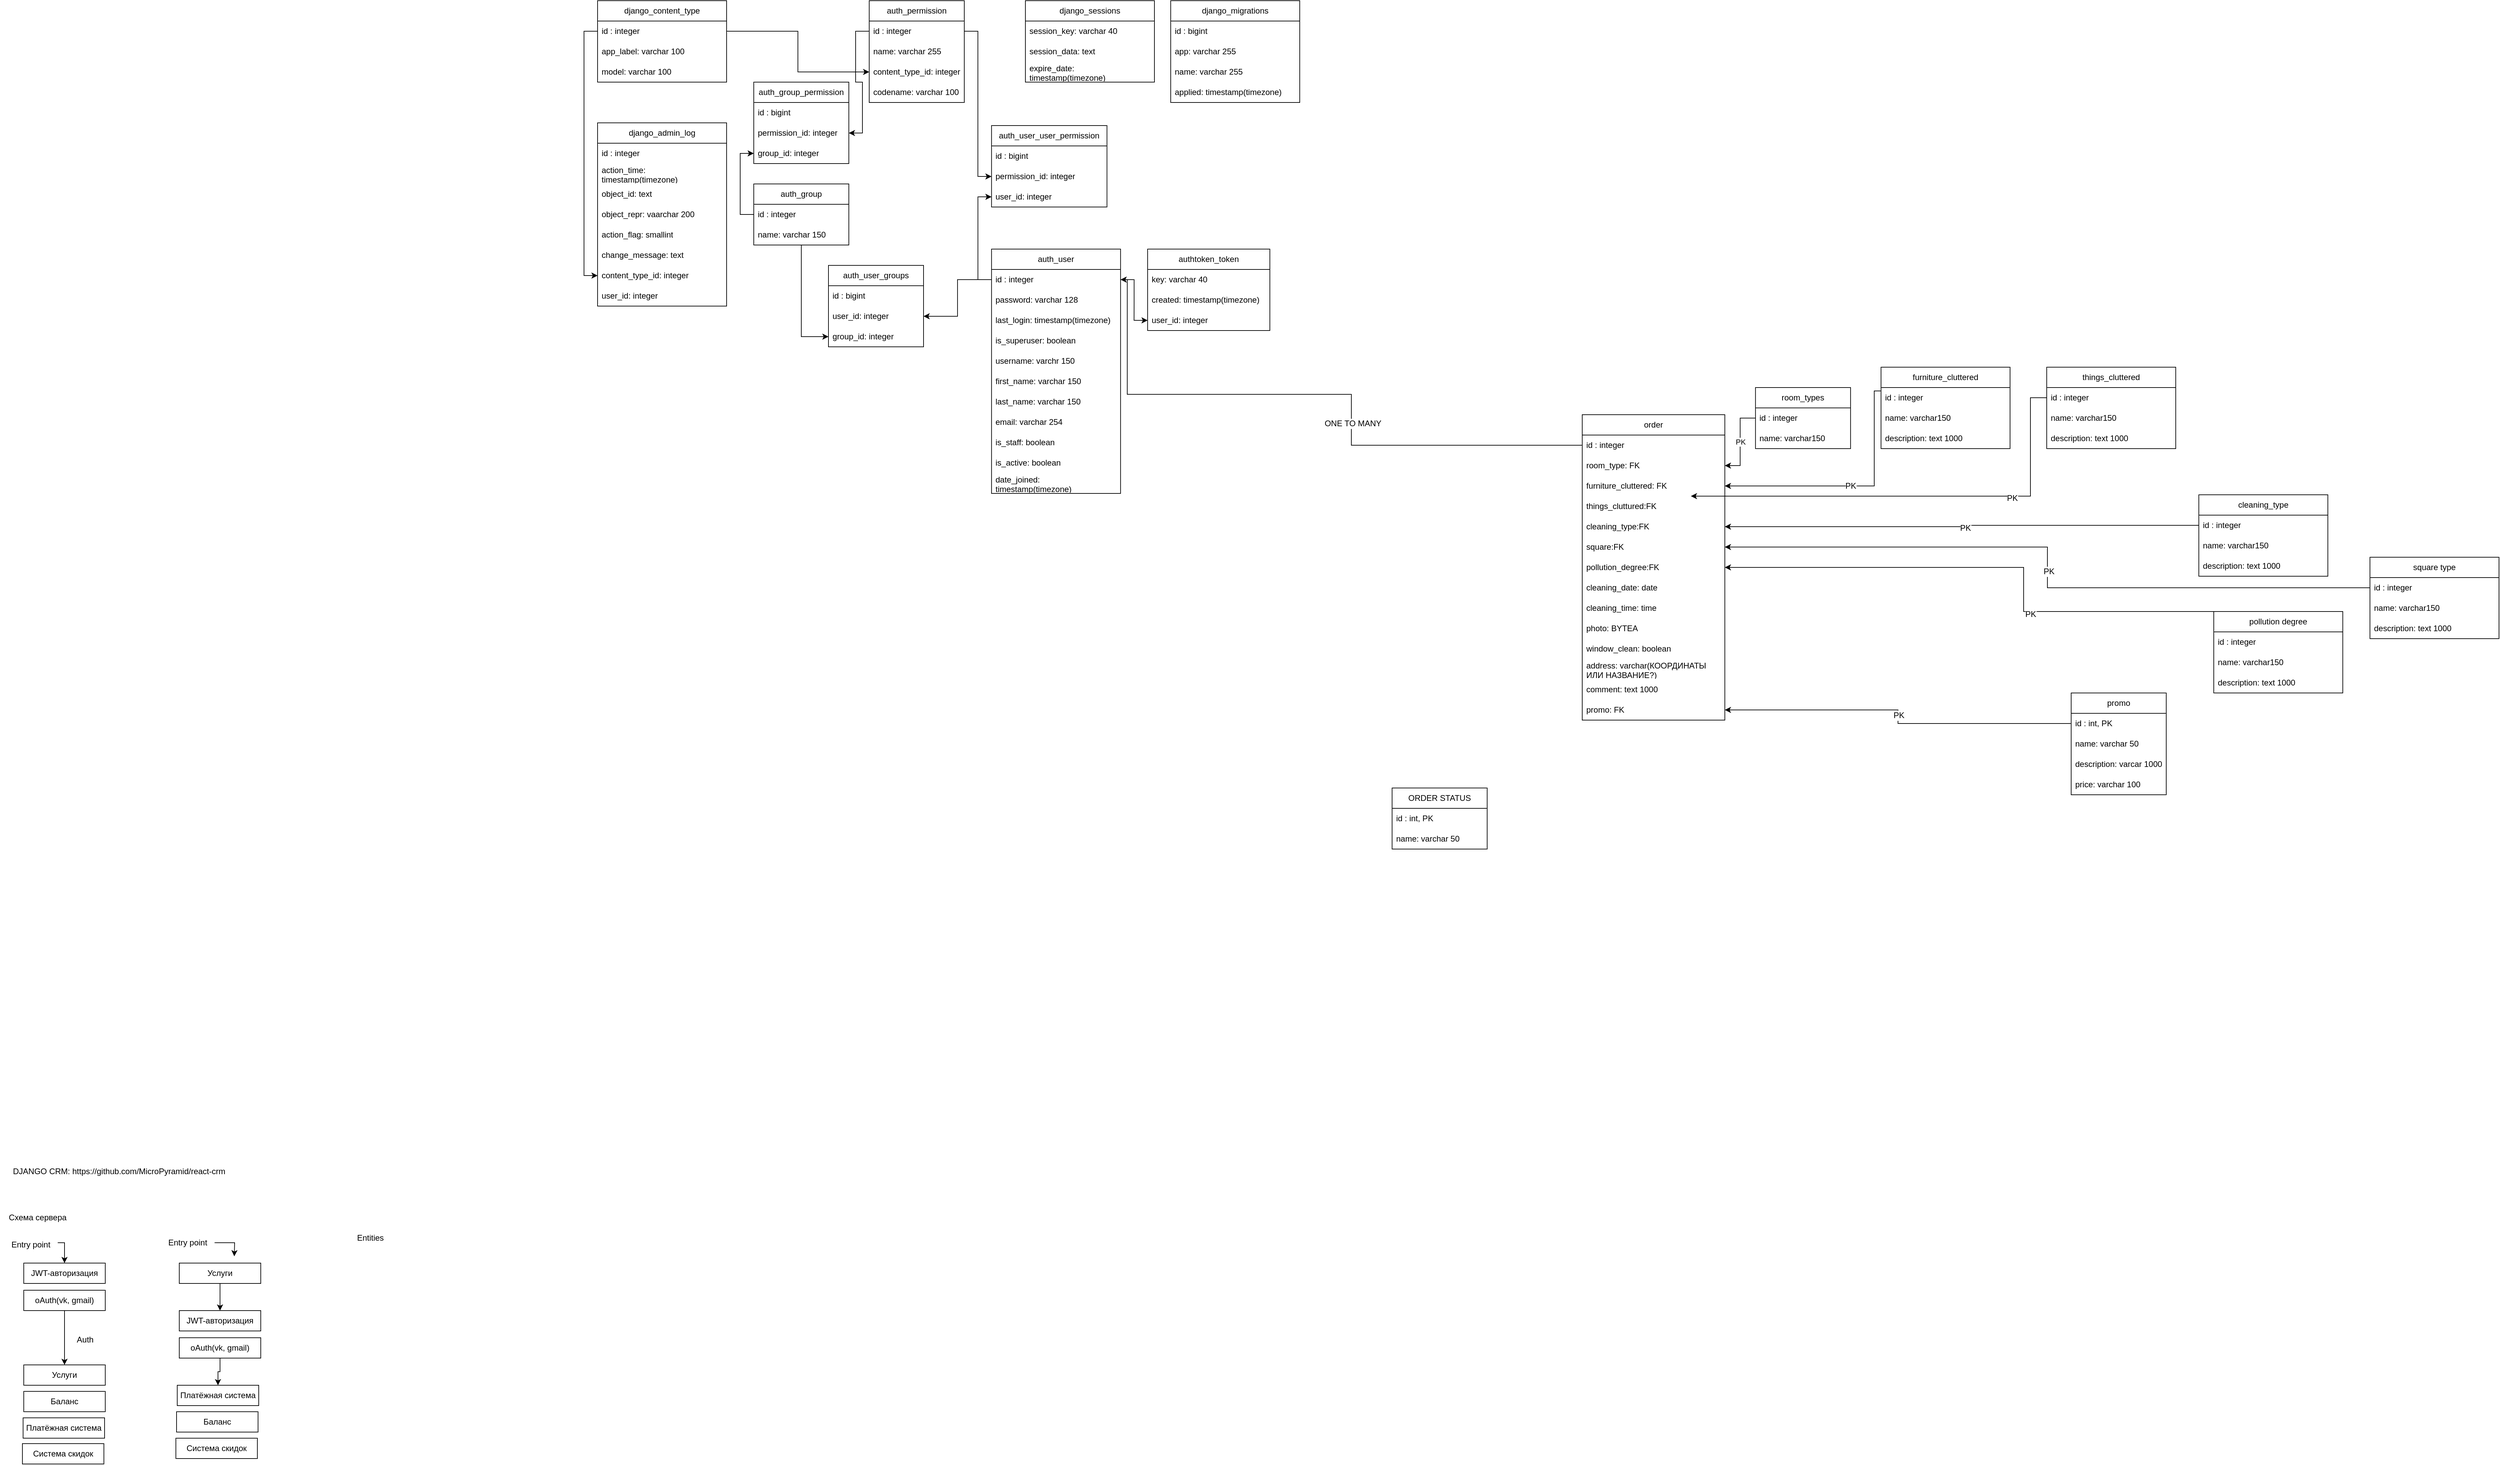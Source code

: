 <mxfile version="22.1.21" type="github">
  <diagram name="Страница — 1" id="Fns3yZMFMgsRTfrll8Iq">
    <mxGraphModel dx="7319" dy="4192" grid="1" gridSize="10" guides="1" tooltips="1" connect="1" arrows="1" fold="1" page="1" pageScale="1" pageWidth="827" pageHeight="1169" math="0" shadow="0">
      <root>
        <mxCell id="0" />
        <mxCell id="1" parent="0" />
        <mxCell id="XI1WRr0vTbFgEeACWZSz-24" value="Схема сервера" style="text;html=1;align=center;verticalAlign=middle;resizable=0;points=[];autosize=1;strokeColor=none;fillColor=none;" parent="1" vertex="1">
          <mxGeometry x="-1170" y="968" width="110" height="30" as="geometry" />
        </mxCell>
        <mxCell id="XI1WRr0vTbFgEeACWZSz-25" value="JWT-авторизация" style="rounded=0;whiteSpace=wrap;html=1;" parent="1" vertex="1">
          <mxGeometry x="-1135" y="1050" width="120" height="30" as="geometry" />
        </mxCell>
        <mxCell id="XI1WRr0vTbFgEeACWZSz-32" value="" style="edgeStyle=orthogonalEdgeStyle;rounded=0;orthogonalLoop=1;jettySize=auto;html=1;" parent="1" source="XI1WRr0vTbFgEeACWZSz-28" target="XI1WRr0vTbFgEeACWZSz-31" edge="1">
          <mxGeometry relative="1" as="geometry" />
        </mxCell>
        <mxCell id="XI1WRr0vTbFgEeACWZSz-28" value="oAuth(vk, gmail)" style="rounded=0;whiteSpace=wrap;html=1;" parent="1" vertex="1">
          <mxGeometry x="-1135" y="1090" width="120" height="30" as="geometry" />
        </mxCell>
        <mxCell id="XI1WRr0vTbFgEeACWZSz-30" value="" style="edgeStyle=orthogonalEdgeStyle;rounded=0;orthogonalLoop=1;jettySize=auto;html=1;" parent="1" source="XI1WRr0vTbFgEeACWZSz-29" target="XI1WRr0vTbFgEeACWZSz-25" edge="1">
          <mxGeometry relative="1" as="geometry">
            <Array as="points">
              <mxPoint x="-1075" y="1020" />
            </Array>
          </mxGeometry>
        </mxCell>
        <mxCell id="XI1WRr0vTbFgEeACWZSz-29" value="Entry point" style="text;html=1;align=center;verticalAlign=middle;resizable=0;points=[];autosize=1;strokeColor=none;fillColor=none;" parent="1" vertex="1">
          <mxGeometry x="-1165" y="1008" width="80" height="30" as="geometry" />
        </mxCell>
        <mxCell id="XI1WRr0vTbFgEeACWZSz-31" value="Услуги" style="rounded=0;whiteSpace=wrap;html=1;" parent="1" vertex="1">
          <mxGeometry x="-1135" y="1200" width="120" height="30" as="geometry" />
        </mxCell>
        <mxCell id="XI1WRr0vTbFgEeACWZSz-33" value="Баланс" style="rounded=0;whiteSpace=wrap;html=1;" parent="1" vertex="1">
          <mxGeometry x="-1135" y="1239" width="120" height="30" as="geometry" />
        </mxCell>
        <mxCell id="XI1WRr0vTbFgEeACWZSz-34" value="Платёжная система" style="rounded=0;whiteSpace=wrap;html=1;" parent="1" vertex="1">
          <mxGeometry x="-1136" y="1278" width="120" height="30" as="geometry" />
        </mxCell>
        <mxCell id="XI1WRr0vTbFgEeACWZSz-35" value="Система скидок" style="rounded=0;whiteSpace=wrap;html=1;" parent="1" vertex="1">
          <mxGeometry x="-1137" y="1316" width="120" height="30" as="geometry" />
        </mxCell>
        <mxCell id="XI1WRr0vTbFgEeACWZSz-50" style="edgeStyle=orthogonalEdgeStyle;rounded=0;orthogonalLoop=1;jettySize=auto;html=1;entryX=0.5;entryY=0;entryDx=0;entryDy=0;" parent="1" source="XI1WRr0vTbFgEeACWZSz-40" target="XI1WRr0vTbFgEeACWZSz-48" edge="1">
          <mxGeometry relative="1" as="geometry" />
        </mxCell>
        <mxCell id="XI1WRr0vTbFgEeACWZSz-40" value="Услуги" style="rounded=0;whiteSpace=wrap;html=1;" parent="1" vertex="1">
          <mxGeometry x="-906" y="1050" width="120" height="30" as="geometry" />
        </mxCell>
        <mxCell id="XI1WRr0vTbFgEeACWZSz-41" value="Баланс" style="rounded=0;whiteSpace=wrap;html=1;" parent="1" vertex="1">
          <mxGeometry x="-910" y="1269" width="120" height="30" as="geometry" />
        </mxCell>
        <mxCell id="XI1WRr0vTbFgEeACWZSz-42" value="Платёжная система" style="rounded=0;whiteSpace=wrap;html=1;" parent="1" vertex="1">
          <mxGeometry x="-909" y="1230" width="120" height="30" as="geometry" />
        </mxCell>
        <mxCell id="XI1WRr0vTbFgEeACWZSz-43" value="Система скидок" style="rounded=0;whiteSpace=wrap;html=1;" parent="1" vertex="1">
          <mxGeometry x="-911" y="1308" width="120" height="30" as="geometry" />
        </mxCell>
        <mxCell id="XI1WRr0vTbFgEeACWZSz-46" style="edgeStyle=orthogonalEdgeStyle;rounded=0;orthogonalLoop=1;jettySize=auto;html=1;" parent="1" source="XI1WRr0vTbFgEeACWZSz-44" edge="1">
          <mxGeometry relative="1" as="geometry">
            <mxPoint x="-825" y="1040" as="targetPoint" />
          </mxGeometry>
        </mxCell>
        <mxCell id="XI1WRr0vTbFgEeACWZSz-44" value="Entry point" style="text;html=1;align=center;verticalAlign=middle;resizable=0;points=[];autosize=1;strokeColor=none;fillColor=none;" parent="1" vertex="1">
          <mxGeometry x="-934" y="1005" width="80" height="30" as="geometry" />
        </mxCell>
        <mxCell id="XI1WRr0vTbFgEeACWZSz-45" value="Auth" style="text;html=1;align=center;verticalAlign=middle;resizable=0;points=[];autosize=1;strokeColor=none;fillColor=none;" parent="1" vertex="1">
          <mxGeometry x="-1070" y="1148" width="50" height="30" as="geometry" />
        </mxCell>
        <mxCell id="XI1WRr0vTbFgEeACWZSz-48" value="JWT-авторизация" style="rounded=0;whiteSpace=wrap;html=1;" parent="1" vertex="1">
          <mxGeometry x="-906" y="1120" width="120" height="30" as="geometry" />
        </mxCell>
        <mxCell id="XI1WRr0vTbFgEeACWZSz-52" value="" style="edgeStyle=orthogonalEdgeStyle;rounded=0;orthogonalLoop=1;jettySize=auto;html=1;" parent="1" source="XI1WRr0vTbFgEeACWZSz-49" target="XI1WRr0vTbFgEeACWZSz-42" edge="1">
          <mxGeometry relative="1" as="geometry" />
        </mxCell>
        <mxCell id="XI1WRr0vTbFgEeACWZSz-49" value="oAuth(vk, gmail)" style="rounded=0;whiteSpace=wrap;html=1;" parent="1" vertex="1">
          <mxGeometry x="-906" y="1160" width="120" height="30" as="geometry" />
        </mxCell>
        <mxCell id="XI1WRr0vTbFgEeACWZSz-53" value="Entities" style="text;html=1;align=center;verticalAlign=middle;resizable=0;points=[];autosize=1;strokeColor=none;fillColor=none;" parent="1" vertex="1">
          <mxGeometry x="-655" y="998" width="60" height="30" as="geometry" />
        </mxCell>
        <mxCell id="XI1WRr0vTbFgEeACWZSz-60" value="order" style="swimlane;fontStyle=0;childLayout=stackLayout;horizontal=1;startSize=30;horizontalStack=0;resizeParent=1;resizeParentMax=0;resizeLast=0;collapsible=1;marginBottom=0;whiteSpace=wrap;html=1;" parent="1" vertex="1">
          <mxGeometry x="1160" y="-200" width="210" height="450" as="geometry" />
        </mxCell>
        <mxCell id="XI1WRr0vTbFgEeACWZSz-61" value="id : integer" style="text;strokeColor=none;fillColor=none;align=left;verticalAlign=middle;spacingLeft=4;spacingRight=4;overflow=hidden;points=[[0,0.5],[1,0.5]];portConstraint=eastwest;rotatable=0;whiteSpace=wrap;html=1;" parent="XI1WRr0vTbFgEeACWZSz-60" vertex="1">
          <mxGeometry y="30" width="210" height="30" as="geometry" />
        </mxCell>
        <mxCell id="XI1WRr0vTbFgEeACWZSz-62" value="room_type: FK" style="text;strokeColor=none;fillColor=none;align=left;verticalAlign=middle;spacingLeft=4;spacingRight=4;overflow=hidden;points=[[0,0.5],[1,0.5]];portConstraint=eastwest;rotatable=0;whiteSpace=wrap;html=1;" parent="XI1WRr0vTbFgEeACWZSz-60" vertex="1">
          <mxGeometry y="60" width="210" height="30" as="geometry" />
        </mxCell>
        <mxCell id="XI1WRr0vTbFgEeACWZSz-63" value="furniture_cluttered: FK " style="text;strokeColor=none;fillColor=none;align=left;verticalAlign=middle;spacingLeft=4;spacingRight=4;overflow=hidden;points=[[0,0.5],[1,0.5]];portConstraint=eastwest;rotatable=0;whiteSpace=wrap;html=1;" parent="XI1WRr0vTbFgEeACWZSz-60" vertex="1">
          <mxGeometry y="90" width="210" height="30" as="geometry" />
        </mxCell>
        <mxCell id="XI1WRr0vTbFgEeACWZSz-64" value="things_cluttured:FK" style="text;strokeColor=none;fillColor=none;align=left;verticalAlign=middle;spacingLeft=4;spacingRight=4;overflow=hidden;points=[[0,0.5],[1,0.5]];portConstraint=eastwest;rotatable=0;whiteSpace=wrap;html=1;" parent="XI1WRr0vTbFgEeACWZSz-60" vertex="1">
          <mxGeometry y="120" width="210" height="30" as="geometry" />
        </mxCell>
        <mxCell id="iwx3m-Ki16ha5Yiac5JZ-23" value="cleaning_type:FK" style="text;strokeColor=none;fillColor=none;align=left;verticalAlign=middle;spacingLeft=4;spacingRight=4;overflow=hidden;points=[[0,0.5],[1,0.5]];portConstraint=eastwest;rotatable=0;whiteSpace=wrap;html=1;" vertex="1" parent="XI1WRr0vTbFgEeACWZSz-60">
          <mxGeometry y="150" width="210" height="30" as="geometry" />
        </mxCell>
        <mxCell id="iwx3m-Ki16ha5Yiac5JZ-24" value="square:FK" style="text;strokeColor=none;fillColor=none;align=left;verticalAlign=middle;spacingLeft=4;spacingRight=4;overflow=hidden;points=[[0,0.5],[1,0.5]];portConstraint=eastwest;rotatable=0;whiteSpace=wrap;html=1;" vertex="1" parent="XI1WRr0vTbFgEeACWZSz-60">
          <mxGeometry y="180" width="210" height="30" as="geometry" />
        </mxCell>
        <mxCell id="iwx3m-Ki16ha5Yiac5JZ-37" value="pollution_degree:FK" style="text;strokeColor=none;fillColor=none;align=left;verticalAlign=middle;spacingLeft=4;spacingRight=4;overflow=hidden;points=[[0,0.5],[1,0.5]];portConstraint=eastwest;rotatable=0;whiteSpace=wrap;html=1;" vertex="1" parent="XI1WRr0vTbFgEeACWZSz-60">
          <mxGeometry y="210" width="210" height="30" as="geometry" />
        </mxCell>
        <mxCell id="iwx3m-Ki16ha5Yiac5JZ-45" value="cleaning_date: date" style="text;strokeColor=none;fillColor=none;align=left;verticalAlign=middle;spacingLeft=4;spacingRight=4;overflow=hidden;points=[[0,0.5],[1,0.5]];portConstraint=eastwest;rotatable=0;whiteSpace=wrap;html=1;" vertex="1" parent="XI1WRr0vTbFgEeACWZSz-60">
          <mxGeometry y="240" width="210" height="30" as="geometry" />
        </mxCell>
        <mxCell id="iwx3m-Ki16ha5Yiac5JZ-46" value="cleaning_time: time" style="text;strokeColor=none;fillColor=none;align=left;verticalAlign=middle;spacingLeft=4;spacingRight=4;overflow=hidden;points=[[0,0.5],[1,0.5]];portConstraint=eastwest;rotatable=0;whiteSpace=wrap;html=1;" vertex="1" parent="XI1WRr0vTbFgEeACWZSz-60">
          <mxGeometry y="270" width="210" height="30" as="geometry" />
        </mxCell>
        <mxCell id="iwx3m-Ki16ha5Yiac5JZ-47" value="photo: BYTEA" style="text;strokeColor=none;fillColor=none;align=left;verticalAlign=middle;spacingLeft=4;spacingRight=4;overflow=hidden;points=[[0,0.5],[1,0.5]];portConstraint=eastwest;rotatable=0;whiteSpace=wrap;html=1;" vertex="1" parent="XI1WRr0vTbFgEeACWZSz-60">
          <mxGeometry y="300" width="210" height="30" as="geometry" />
        </mxCell>
        <mxCell id="iwx3m-Ki16ha5Yiac5JZ-50" value="window_clean: boolean" style="text;strokeColor=none;fillColor=none;align=left;verticalAlign=middle;spacingLeft=4;spacingRight=4;overflow=hidden;points=[[0,0.5],[1,0.5]];portConstraint=eastwest;rotatable=0;whiteSpace=wrap;html=1;" vertex="1" parent="XI1WRr0vTbFgEeACWZSz-60">
          <mxGeometry y="330" width="210" height="30" as="geometry" />
        </mxCell>
        <mxCell id="iwx3m-Ki16ha5Yiac5JZ-51" value="address: varchar(КООРДИНАТЫ ИЛИ НАЗВАНИЕ?)" style="text;strokeColor=none;fillColor=none;align=left;verticalAlign=middle;spacingLeft=4;spacingRight=4;overflow=hidden;points=[[0,0.5],[1,0.5]];portConstraint=eastwest;rotatable=0;whiteSpace=wrap;html=1;" vertex="1" parent="XI1WRr0vTbFgEeACWZSz-60">
          <mxGeometry y="360" width="210" height="30" as="geometry" />
        </mxCell>
        <mxCell id="iwx3m-Ki16ha5Yiac5JZ-52" value="comment: text 1000" style="text;strokeColor=none;fillColor=none;align=left;verticalAlign=middle;spacingLeft=4;spacingRight=4;overflow=hidden;points=[[0,0.5],[1,0.5]];portConstraint=eastwest;rotatable=0;whiteSpace=wrap;html=1;" vertex="1" parent="XI1WRr0vTbFgEeACWZSz-60">
          <mxGeometry y="390" width="210" height="30" as="geometry" />
        </mxCell>
        <mxCell id="iwx3m-Ki16ha5Yiac5JZ-53" value="&lt;div&gt;promo: FK&lt;br&gt;&lt;/div&gt;" style="text;strokeColor=none;fillColor=none;align=left;verticalAlign=middle;spacingLeft=4;spacingRight=4;overflow=hidden;points=[[0,0.5],[1,0.5]];portConstraint=eastwest;rotatable=0;whiteSpace=wrap;html=1;" vertex="1" parent="XI1WRr0vTbFgEeACWZSz-60">
          <mxGeometry y="420" width="210" height="30" as="geometry" />
        </mxCell>
        <mxCell id="XI1WRr0vTbFgEeACWZSz-66" value="promo" style="swimlane;fontStyle=0;childLayout=stackLayout;horizontal=1;startSize=30;horizontalStack=0;resizeParent=1;resizeParentMax=0;resizeLast=0;collapsible=1;marginBottom=0;whiteSpace=wrap;html=1;" parent="1" vertex="1">
          <mxGeometry x="1880" y="210" width="140" height="150" as="geometry" />
        </mxCell>
        <mxCell id="XI1WRr0vTbFgEeACWZSz-67" value="id : int, PK" style="text;strokeColor=none;fillColor=none;align=left;verticalAlign=middle;spacingLeft=4;spacingRight=4;overflow=hidden;points=[[0,0.5],[1,0.5]];portConstraint=eastwest;rotatable=0;whiteSpace=wrap;html=1;" parent="XI1WRr0vTbFgEeACWZSz-66" vertex="1">
          <mxGeometry y="30" width="140" height="30" as="geometry" />
        </mxCell>
        <mxCell id="XI1WRr0vTbFgEeACWZSz-68" value="name: varchar 50" style="text;strokeColor=none;fillColor=none;align=left;verticalAlign=middle;spacingLeft=4;spacingRight=4;overflow=hidden;points=[[0,0.5],[1,0.5]];portConstraint=eastwest;rotatable=0;whiteSpace=wrap;html=1;" parent="XI1WRr0vTbFgEeACWZSz-66" vertex="1">
          <mxGeometry y="60" width="140" height="30" as="geometry" />
        </mxCell>
        <mxCell id="XI1WRr0vTbFgEeACWZSz-69" value="description: varcar 1000" style="text;strokeColor=none;fillColor=none;align=left;verticalAlign=middle;spacingLeft=4;spacingRight=4;overflow=hidden;points=[[0,0.5],[1,0.5]];portConstraint=eastwest;rotatable=0;whiteSpace=wrap;html=1;" parent="XI1WRr0vTbFgEeACWZSz-66" vertex="1">
          <mxGeometry y="90" width="140" height="30" as="geometry" />
        </mxCell>
        <mxCell id="XI1WRr0vTbFgEeACWZSz-71" value="price: varchar 100" style="text;strokeColor=none;fillColor=none;align=left;verticalAlign=middle;spacingLeft=4;spacingRight=4;overflow=hidden;points=[[0,0.5],[1,0.5]];portConstraint=eastwest;rotatable=0;whiteSpace=wrap;html=1;" parent="XI1WRr0vTbFgEeACWZSz-66" vertex="1">
          <mxGeometry y="120" width="140" height="30" as="geometry" />
        </mxCell>
        <mxCell id="x9vk5HfKDs6f57D2XIfl-56" style="edgeStyle=orthogonalEdgeStyle;rounded=0;orthogonalLoop=1;jettySize=auto;html=1;entryX=0;entryY=0.5;entryDx=0;entryDy=0;" parent="1" source="x9vk5HfKDs6f57D2XIfl-1" target="x9vk5HfKDs6f57D2XIfl-33" edge="1">
          <mxGeometry relative="1" as="geometry" />
        </mxCell>
        <mxCell id="x9vk5HfKDs6f57D2XIfl-1" value="auth_group" style="swimlane;fontStyle=0;childLayout=stackLayout;horizontal=1;startSize=30;horizontalStack=0;resizeParent=1;resizeParentMax=0;resizeLast=0;collapsible=1;marginBottom=0;whiteSpace=wrap;html=1;" parent="1" vertex="1">
          <mxGeometry x="-60" y="-540" width="140" height="90" as="geometry" />
        </mxCell>
        <mxCell id="x9vk5HfKDs6f57D2XIfl-2" value="id : integer" style="text;strokeColor=none;fillColor=none;align=left;verticalAlign=middle;spacingLeft=4;spacingRight=4;overflow=hidden;points=[[0,0.5],[1,0.5]];portConstraint=eastwest;rotatable=0;whiteSpace=wrap;html=1;" parent="x9vk5HfKDs6f57D2XIfl-1" vertex="1">
          <mxGeometry y="30" width="140" height="30" as="geometry" />
        </mxCell>
        <mxCell id="x9vk5HfKDs6f57D2XIfl-3" value="name: varchar 150" style="text;strokeColor=none;fillColor=none;align=left;verticalAlign=middle;spacingLeft=4;spacingRight=4;overflow=hidden;points=[[0,0.5],[1,0.5]];portConstraint=eastwest;rotatable=0;whiteSpace=wrap;html=1;" parent="x9vk5HfKDs6f57D2XIfl-1" vertex="1">
          <mxGeometry y="60" width="140" height="30" as="geometry" />
        </mxCell>
        <mxCell id="x9vk5HfKDs6f57D2XIfl-6" value="auth_group_permission" style="swimlane;fontStyle=0;childLayout=stackLayout;horizontal=1;startSize=30;horizontalStack=0;resizeParent=1;resizeParentMax=0;resizeLast=0;collapsible=1;marginBottom=0;whiteSpace=wrap;html=1;" parent="1" vertex="1">
          <mxGeometry x="-60" y="-690" width="140" height="120" as="geometry" />
        </mxCell>
        <mxCell id="x9vk5HfKDs6f57D2XIfl-7" value="id : bigint" style="text;strokeColor=none;fillColor=none;align=left;verticalAlign=middle;spacingLeft=4;spacingRight=4;overflow=hidden;points=[[0,0.5],[1,0.5]];portConstraint=eastwest;rotatable=0;whiteSpace=wrap;html=1;" parent="x9vk5HfKDs6f57D2XIfl-6" vertex="1">
          <mxGeometry y="30" width="140" height="30" as="geometry" />
        </mxCell>
        <mxCell id="x9vk5HfKDs6f57D2XIfl-9" value="permission_id: integer" style="text;strokeColor=none;fillColor=none;align=left;verticalAlign=middle;spacingLeft=4;spacingRight=4;overflow=hidden;points=[[0,0.5],[1,0.5]];portConstraint=eastwest;rotatable=0;whiteSpace=wrap;html=1;" parent="x9vk5HfKDs6f57D2XIfl-6" vertex="1">
          <mxGeometry y="60" width="140" height="30" as="geometry" />
        </mxCell>
        <mxCell id="x9vk5HfKDs6f57D2XIfl-8" value="group_id: integer" style="text;strokeColor=none;fillColor=none;align=left;verticalAlign=middle;spacingLeft=4;spacingRight=4;overflow=hidden;points=[[0,0.5],[1,0.5]];portConstraint=eastwest;rotatable=0;whiteSpace=wrap;html=1;" parent="x9vk5HfKDs6f57D2XIfl-6" vertex="1">
          <mxGeometry y="90" width="140" height="30" as="geometry" />
        </mxCell>
        <mxCell id="x9vk5HfKDs6f57D2XIfl-10" value="DJANGO CRM: https://github.com/MicroPyramid/react-crm" style="text;html=1;align=center;verticalAlign=middle;resizable=0;points=[];autosize=1;strokeColor=none;fillColor=none;" parent="1" vertex="1">
          <mxGeometry x="-1165" y="900" width="340" height="30" as="geometry" />
        </mxCell>
        <mxCell id="x9vk5HfKDs6f57D2XIfl-12" value="auth_permission" style="swimlane;fontStyle=0;childLayout=stackLayout;horizontal=1;startSize=30;horizontalStack=0;resizeParent=1;resizeParentMax=0;resizeLast=0;collapsible=1;marginBottom=0;whiteSpace=wrap;html=1;" parent="1" vertex="1">
          <mxGeometry x="110.0" y="-810" width="140" height="150" as="geometry" />
        </mxCell>
        <mxCell id="x9vk5HfKDs6f57D2XIfl-13" value="id : integer" style="text;strokeColor=none;fillColor=none;align=left;verticalAlign=middle;spacingLeft=4;spacingRight=4;overflow=hidden;points=[[0,0.5],[1,0.5]];portConstraint=eastwest;rotatable=0;whiteSpace=wrap;html=1;" parent="x9vk5HfKDs6f57D2XIfl-12" vertex="1">
          <mxGeometry y="30" width="140" height="30" as="geometry" />
        </mxCell>
        <mxCell id="x9vk5HfKDs6f57D2XIfl-14" value="name: varchar 255" style="text;strokeColor=none;fillColor=none;align=left;verticalAlign=middle;spacingLeft=4;spacingRight=4;overflow=hidden;points=[[0,0.5],[1,0.5]];portConstraint=eastwest;rotatable=0;whiteSpace=wrap;html=1;" parent="x9vk5HfKDs6f57D2XIfl-12" vertex="1">
          <mxGeometry y="60" width="140" height="30" as="geometry" />
        </mxCell>
        <mxCell id="x9vk5HfKDs6f57D2XIfl-15" value="content_type_id: integer" style="text;strokeColor=none;fillColor=none;align=left;verticalAlign=middle;spacingLeft=4;spacingRight=4;overflow=hidden;points=[[0,0.5],[1,0.5]];portConstraint=eastwest;rotatable=0;whiteSpace=wrap;html=1;" parent="x9vk5HfKDs6f57D2XIfl-12" vertex="1">
          <mxGeometry y="90" width="140" height="30" as="geometry" />
        </mxCell>
        <mxCell id="x9vk5HfKDs6f57D2XIfl-16" value="codename: varchar 100" style="text;strokeColor=none;fillColor=none;align=left;verticalAlign=middle;spacingLeft=4;spacingRight=4;overflow=hidden;points=[[0,0.5],[1,0.5]];portConstraint=eastwest;rotatable=0;whiteSpace=wrap;html=1;" parent="x9vk5HfKDs6f57D2XIfl-12" vertex="1">
          <mxGeometry y="120" width="140" height="30" as="geometry" />
        </mxCell>
        <mxCell id="x9vk5HfKDs6f57D2XIfl-17" value="auth_user" style="swimlane;fontStyle=0;childLayout=stackLayout;horizontal=1;startSize=30;horizontalStack=0;resizeParent=1;resizeParentMax=0;resizeLast=0;collapsible=1;marginBottom=0;whiteSpace=wrap;html=1;" parent="1" vertex="1">
          <mxGeometry x="290.14" y="-444" width="190" height="360" as="geometry" />
        </mxCell>
        <mxCell id="x9vk5HfKDs6f57D2XIfl-18" value="id : integer" style="text;strokeColor=none;fillColor=none;align=left;verticalAlign=middle;spacingLeft=4;spacingRight=4;overflow=hidden;points=[[0,0.5],[1,0.5]];portConstraint=eastwest;rotatable=0;whiteSpace=wrap;html=1;" parent="x9vk5HfKDs6f57D2XIfl-17" vertex="1">
          <mxGeometry y="30" width="190" height="30" as="geometry" />
        </mxCell>
        <mxCell id="x9vk5HfKDs6f57D2XIfl-19" value="password: varchar 128" style="text;strokeColor=none;fillColor=none;align=left;verticalAlign=middle;spacingLeft=4;spacingRight=4;overflow=hidden;points=[[0,0.5],[1,0.5]];portConstraint=eastwest;rotatable=0;whiteSpace=wrap;html=1;" parent="x9vk5HfKDs6f57D2XIfl-17" vertex="1">
          <mxGeometry y="60" width="190" height="30" as="geometry" />
        </mxCell>
        <mxCell id="x9vk5HfKDs6f57D2XIfl-20" value="last_login: timestamp(timezone)" style="text;strokeColor=none;fillColor=none;align=left;verticalAlign=middle;spacingLeft=4;spacingRight=4;overflow=hidden;points=[[0,0.5],[1,0.5]];portConstraint=eastwest;rotatable=0;whiteSpace=wrap;html=1;" parent="x9vk5HfKDs6f57D2XIfl-17" vertex="1">
          <mxGeometry y="90" width="190" height="30" as="geometry" />
        </mxCell>
        <mxCell id="x9vk5HfKDs6f57D2XIfl-21" value="is_superuser: boolean" style="text;strokeColor=none;fillColor=none;align=left;verticalAlign=middle;spacingLeft=4;spacingRight=4;overflow=hidden;points=[[0,0.5],[1,0.5]];portConstraint=eastwest;rotatable=0;whiteSpace=wrap;html=1;" parent="x9vk5HfKDs6f57D2XIfl-17" vertex="1">
          <mxGeometry y="120" width="190" height="30" as="geometry" />
        </mxCell>
        <mxCell id="x9vk5HfKDs6f57D2XIfl-23" value="username: varchr 150" style="text;strokeColor=none;fillColor=none;align=left;verticalAlign=middle;spacingLeft=4;spacingRight=4;overflow=hidden;points=[[0,0.5],[1,0.5]];portConstraint=eastwest;rotatable=0;whiteSpace=wrap;html=1;" parent="x9vk5HfKDs6f57D2XIfl-17" vertex="1">
          <mxGeometry y="150" width="190" height="30" as="geometry" />
        </mxCell>
        <mxCell id="x9vk5HfKDs6f57D2XIfl-24" value="first_name: varchar 150" style="text;strokeColor=none;fillColor=none;align=left;verticalAlign=middle;spacingLeft=4;spacingRight=4;overflow=hidden;points=[[0,0.5],[1,0.5]];portConstraint=eastwest;rotatable=0;whiteSpace=wrap;html=1;" parent="x9vk5HfKDs6f57D2XIfl-17" vertex="1">
          <mxGeometry y="180" width="190" height="30" as="geometry" />
        </mxCell>
        <mxCell id="x9vk5HfKDs6f57D2XIfl-25" value="last_name: varchar 150" style="text;strokeColor=none;fillColor=none;align=left;verticalAlign=middle;spacingLeft=4;spacingRight=4;overflow=hidden;points=[[0,0.5],[1,0.5]];portConstraint=eastwest;rotatable=0;whiteSpace=wrap;html=1;" parent="x9vk5HfKDs6f57D2XIfl-17" vertex="1">
          <mxGeometry y="210" width="190" height="30" as="geometry" />
        </mxCell>
        <mxCell id="x9vk5HfKDs6f57D2XIfl-26" value="email: varchar 254" style="text;strokeColor=none;fillColor=none;align=left;verticalAlign=middle;spacingLeft=4;spacingRight=4;overflow=hidden;points=[[0,0.5],[1,0.5]];portConstraint=eastwest;rotatable=0;whiteSpace=wrap;html=1;" parent="x9vk5HfKDs6f57D2XIfl-17" vertex="1">
          <mxGeometry y="240" width="190" height="30" as="geometry" />
        </mxCell>
        <mxCell id="x9vk5HfKDs6f57D2XIfl-27" value="is_staff: boolean" style="text;strokeColor=none;fillColor=none;align=left;verticalAlign=middle;spacingLeft=4;spacingRight=4;overflow=hidden;points=[[0,0.5],[1,0.5]];portConstraint=eastwest;rotatable=0;whiteSpace=wrap;html=1;" parent="x9vk5HfKDs6f57D2XIfl-17" vertex="1">
          <mxGeometry y="270" width="190" height="30" as="geometry" />
        </mxCell>
        <mxCell id="x9vk5HfKDs6f57D2XIfl-28" value="is_active: boolean" style="text;strokeColor=none;fillColor=none;align=left;verticalAlign=middle;spacingLeft=4;spacingRight=4;overflow=hidden;points=[[0,0.5],[1,0.5]];portConstraint=eastwest;rotatable=0;whiteSpace=wrap;html=1;" parent="x9vk5HfKDs6f57D2XIfl-17" vertex="1">
          <mxGeometry y="300" width="190" height="30" as="geometry" />
        </mxCell>
        <mxCell id="x9vk5HfKDs6f57D2XIfl-29" value="date_joined: timestamp(timezone)" style="text;strokeColor=none;fillColor=none;align=left;verticalAlign=middle;spacingLeft=4;spacingRight=4;overflow=hidden;points=[[0,0.5],[1,0.5]];portConstraint=eastwest;rotatable=0;whiteSpace=wrap;html=1;" parent="x9vk5HfKDs6f57D2XIfl-17" vertex="1">
          <mxGeometry y="330" width="190" height="30" as="geometry" />
        </mxCell>
        <mxCell id="x9vk5HfKDs6f57D2XIfl-30" value="auth_user_groups" style="swimlane;fontStyle=0;childLayout=stackLayout;horizontal=1;startSize=30;horizontalStack=0;resizeParent=1;resizeParentMax=0;resizeLast=0;collapsible=1;marginBottom=0;whiteSpace=wrap;html=1;" parent="1" vertex="1">
          <mxGeometry x="50.0" y="-420" width="140" height="120" as="geometry" />
        </mxCell>
        <mxCell id="x9vk5HfKDs6f57D2XIfl-31" value="id : bigint" style="text;strokeColor=none;fillColor=none;align=left;verticalAlign=middle;spacingLeft=4;spacingRight=4;overflow=hidden;points=[[0,0.5],[1,0.5]];portConstraint=eastwest;rotatable=0;whiteSpace=wrap;html=1;" parent="x9vk5HfKDs6f57D2XIfl-30" vertex="1">
          <mxGeometry y="30" width="140" height="30" as="geometry" />
        </mxCell>
        <mxCell id="x9vk5HfKDs6f57D2XIfl-32" value="user_id: integer" style="text;strokeColor=none;fillColor=none;align=left;verticalAlign=middle;spacingLeft=4;spacingRight=4;overflow=hidden;points=[[0,0.5],[1,0.5]];portConstraint=eastwest;rotatable=0;whiteSpace=wrap;html=1;" parent="x9vk5HfKDs6f57D2XIfl-30" vertex="1">
          <mxGeometry y="60" width="140" height="30" as="geometry" />
        </mxCell>
        <mxCell id="x9vk5HfKDs6f57D2XIfl-33" value="group_id: integer" style="text;strokeColor=none;fillColor=none;align=left;verticalAlign=middle;spacingLeft=4;spacingRight=4;overflow=hidden;points=[[0,0.5],[1,0.5]];portConstraint=eastwest;rotatable=0;whiteSpace=wrap;html=1;" parent="x9vk5HfKDs6f57D2XIfl-30" vertex="1">
          <mxGeometry y="90" width="140" height="30" as="geometry" />
        </mxCell>
        <mxCell id="x9vk5HfKDs6f57D2XIfl-34" value="auth_user_user_permission" style="swimlane;fontStyle=0;childLayout=stackLayout;horizontal=1;startSize=30;horizontalStack=0;resizeParent=1;resizeParentMax=0;resizeLast=0;collapsible=1;marginBottom=0;whiteSpace=wrap;html=1;" parent="1" vertex="1">
          <mxGeometry x="290.14" y="-626" width="170" height="120" as="geometry" />
        </mxCell>
        <mxCell id="x9vk5HfKDs6f57D2XIfl-35" value="id : bigint" style="text;strokeColor=none;fillColor=none;align=left;verticalAlign=middle;spacingLeft=4;spacingRight=4;overflow=hidden;points=[[0,0.5],[1,0.5]];portConstraint=eastwest;rotatable=0;whiteSpace=wrap;html=1;" parent="x9vk5HfKDs6f57D2XIfl-34" vertex="1">
          <mxGeometry y="30" width="170" height="30" as="geometry" />
        </mxCell>
        <mxCell id="x9vk5HfKDs6f57D2XIfl-37" value="permission_id: integer" style="text;strokeColor=none;fillColor=none;align=left;verticalAlign=middle;spacingLeft=4;spacingRight=4;overflow=hidden;points=[[0,0.5],[1,0.5]];portConstraint=eastwest;rotatable=0;whiteSpace=wrap;html=1;" parent="x9vk5HfKDs6f57D2XIfl-34" vertex="1">
          <mxGeometry y="60" width="170" height="30" as="geometry" />
        </mxCell>
        <mxCell id="x9vk5HfKDs6f57D2XIfl-36" value="user_id: integer" style="text;strokeColor=none;fillColor=none;align=left;verticalAlign=middle;spacingLeft=4;spacingRight=4;overflow=hidden;points=[[0,0.5],[1,0.5]];portConstraint=eastwest;rotatable=0;whiteSpace=wrap;html=1;" parent="x9vk5HfKDs6f57D2XIfl-34" vertex="1">
          <mxGeometry y="90" width="170" height="30" as="geometry" />
        </mxCell>
        <mxCell id="x9vk5HfKDs6f57D2XIfl-38" value="authtoken_token" style="swimlane;fontStyle=0;childLayout=stackLayout;horizontal=1;startSize=30;horizontalStack=0;resizeParent=1;resizeParentMax=0;resizeLast=0;collapsible=1;marginBottom=0;whiteSpace=wrap;html=1;" parent="1" vertex="1">
          <mxGeometry x="520.0" y="-444" width="180" height="120" as="geometry" />
        </mxCell>
        <mxCell id="x9vk5HfKDs6f57D2XIfl-39" value="key: varchar 40" style="text;strokeColor=none;fillColor=none;align=left;verticalAlign=middle;spacingLeft=4;spacingRight=4;overflow=hidden;points=[[0,0.5],[1,0.5]];portConstraint=eastwest;rotatable=0;whiteSpace=wrap;html=1;" parent="x9vk5HfKDs6f57D2XIfl-38" vertex="1">
          <mxGeometry y="30" width="180" height="30" as="geometry" />
        </mxCell>
        <mxCell id="x9vk5HfKDs6f57D2XIfl-40" value="created: timestamp(timezone)" style="text;strokeColor=none;fillColor=none;align=left;verticalAlign=middle;spacingLeft=4;spacingRight=4;overflow=hidden;points=[[0,0.5],[1,0.5]];portConstraint=eastwest;rotatable=0;whiteSpace=wrap;html=1;" parent="x9vk5HfKDs6f57D2XIfl-38" vertex="1">
          <mxGeometry y="60" width="180" height="30" as="geometry" />
        </mxCell>
        <mxCell id="x9vk5HfKDs6f57D2XIfl-41" value="user_id: integer" style="text;strokeColor=none;fillColor=none;align=left;verticalAlign=middle;spacingLeft=4;spacingRight=4;overflow=hidden;points=[[0,0.5],[1,0.5]];portConstraint=eastwest;rotatable=0;whiteSpace=wrap;html=1;" parent="x9vk5HfKDs6f57D2XIfl-38" vertex="1">
          <mxGeometry y="90" width="180" height="30" as="geometry" />
        </mxCell>
        <mxCell id="x9vk5HfKDs6f57D2XIfl-42" value="django_admin_log" style="swimlane;fontStyle=0;childLayout=stackLayout;horizontal=1;startSize=30;horizontalStack=0;resizeParent=1;resizeParentMax=0;resizeLast=0;collapsible=1;marginBottom=0;whiteSpace=wrap;html=1;" parent="1" vertex="1">
          <mxGeometry x="-290" y="-630" width="190" height="270" as="geometry" />
        </mxCell>
        <mxCell id="x9vk5HfKDs6f57D2XIfl-43" value="id : integer" style="text;strokeColor=none;fillColor=none;align=left;verticalAlign=middle;spacingLeft=4;spacingRight=4;overflow=hidden;points=[[0,0.5],[1,0.5]];portConstraint=eastwest;rotatable=0;whiteSpace=wrap;html=1;" parent="x9vk5HfKDs6f57D2XIfl-42" vertex="1">
          <mxGeometry y="30" width="190" height="30" as="geometry" />
        </mxCell>
        <mxCell id="x9vk5HfKDs6f57D2XIfl-44" value="action_time: timestamp(timezone)" style="text;strokeColor=none;fillColor=none;align=left;verticalAlign=middle;spacingLeft=4;spacingRight=4;overflow=hidden;points=[[0,0.5],[1,0.5]];portConstraint=eastwest;rotatable=0;whiteSpace=wrap;html=1;" parent="x9vk5HfKDs6f57D2XIfl-42" vertex="1">
          <mxGeometry y="60" width="190" height="30" as="geometry" />
        </mxCell>
        <mxCell id="x9vk5HfKDs6f57D2XIfl-45" value="object_id: text" style="text;strokeColor=none;fillColor=none;align=left;verticalAlign=middle;spacingLeft=4;spacingRight=4;overflow=hidden;points=[[0,0.5],[1,0.5]];portConstraint=eastwest;rotatable=0;whiteSpace=wrap;html=1;" parent="x9vk5HfKDs6f57D2XIfl-42" vertex="1">
          <mxGeometry y="90" width="190" height="30" as="geometry" />
        </mxCell>
        <mxCell id="x9vk5HfKDs6f57D2XIfl-46" value="object_repr: vaarchar 200" style="text;strokeColor=none;fillColor=none;align=left;verticalAlign=middle;spacingLeft=4;spacingRight=4;overflow=hidden;points=[[0,0.5],[1,0.5]];portConstraint=eastwest;rotatable=0;whiteSpace=wrap;html=1;" parent="x9vk5HfKDs6f57D2XIfl-42" vertex="1">
          <mxGeometry y="120" width="190" height="30" as="geometry" />
        </mxCell>
        <mxCell id="x9vk5HfKDs6f57D2XIfl-47" value="action_flag: smallint" style="text;strokeColor=none;fillColor=none;align=left;verticalAlign=middle;spacingLeft=4;spacingRight=4;overflow=hidden;points=[[0,0.5],[1,0.5]];portConstraint=eastwest;rotatable=0;whiteSpace=wrap;html=1;" parent="x9vk5HfKDs6f57D2XIfl-42" vertex="1">
          <mxGeometry y="150" width="190" height="30" as="geometry" />
        </mxCell>
        <mxCell id="x9vk5HfKDs6f57D2XIfl-48" value="change_message: text" style="text;strokeColor=none;fillColor=none;align=left;verticalAlign=middle;spacingLeft=4;spacingRight=4;overflow=hidden;points=[[0,0.5],[1,0.5]];portConstraint=eastwest;rotatable=0;whiteSpace=wrap;html=1;" parent="x9vk5HfKDs6f57D2XIfl-42" vertex="1">
          <mxGeometry y="180" width="190" height="30" as="geometry" />
        </mxCell>
        <mxCell id="x9vk5HfKDs6f57D2XIfl-49" value="content_type_id: integer" style="text;strokeColor=none;fillColor=none;align=left;verticalAlign=middle;spacingLeft=4;spacingRight=4;overflow=hidden;points=[[0,0.5],[1,0.5]];portConstraint=eastwest;rotatable=0;whiteSpace=wrap;html=1;" parent="x9vk5HfKDs6f57D2XIfl-42" vertex="1">
          <mxGeometry y="210" width="190" height="30" as="geometry" />
        </mxCell>
        <mxCell id="x9vk5HfKDs6f57D2XIfl-50" value="user_id: integer" style="text;strokeColor=none;fillColor=none;align=left;verticalAlign=middle;spacingLeft=4;spacingRight=4;overflow=hidden;points=[[0,0.5],[1,0.5]];portConstraint=eastwest;rotatable=0;whiteSpace=wrap;html=1;" parent="x9vk5HfKDs6f57D2XIfl-42" vertex="1">
          <mxGeometry y="240" width="190" height="30" as="geometry" />
        </mxCell>
        <mxCell id="x9vk5HfKDs6f57D2XIfl-55" style="edgeStyle=orthogonalEdgeStyle;rounded=0;orthogonalLoop=1;jettySize=auto;html=1;entryX=1;entryY=0.5;entryDx=0;entryDy=0;" parent="1" source="x9vk5HfKDs6f57D2XIfl-18" target="x9vk5HfKDs6f57D2XIfl-32" edge="1">
          <mxGeometry relative="1" as="geometry" />
        </mxCell>
        <mxCell id="x9vk5HfKDs6f57D2XIfl-57" style="edgeStyle=orthogonalEdgeStyle;rounded=0;orthogonalLoop=1;jettySize=auto;html=1;exitX=0;exitY=0.5;exitDx=0;exitDy=0;entryX=0;entryY=0.5;entryDx=0;entryDy=0;" parent="1" source="x9vk5HfKDs6f57D2XIfl-18" target="x9vk5HfKDs6f57D2XIfl-36" edge="1">
          <mxGeometry relative="1" as="geometry" />
        </mxCell>
        <mxCell id="x9vk5HfKDs6f57D2XIfl-58" style="edgeStyle=orthogonalEdgeStyle;rounded=0;orthogonalLoop=1;jettySize=auto;html=1;exitX=1;exitY=0.5;exitDx=0;exitDy=0;" parent="1" source="x9vk5HfKDs6f57D2XIfl-13" target="x9vk5HfKDs6f57D2XIfl-37" edge="1">
          <mxGeometry relative="1" as="geometry" />
        </mxCell>
        <mxCell id="x9vk5HfKDs6f57D2XIfl-59" style="edgeStyle=orthogonalEdgeStyle;rounded=0;orthogonalLoop=1;jettySize=auto;html=1;exitX=0;exitY=0.5;exitDx=0;exitDy=0;entryX=0;entryY=0.5;entryDx=0;entryDy=0;" parent="1" source="x9vk5HfKDs6f57D2XIfl-2" target="x9vk5HfKDs6f57D2XIfl-8" edge="1">
          <mxGeometry relative="1" as="geometry" />
        </mxCell>
        <mxCell id="x9vk5HfKDs6f57D2XIfl-60" style="edgeStyle=orthogonalEdgeStyle;rounded=0;orthogonalLoop=1;jettySize=auto;html=1;exitX=0;exitY=0.5;exitDx=0;exitDy=0;" parent="1" source="x9vk5HfKDs6f57D2XIfl-13" target="x9vk5HfKDs6f57D2XIfl-9" edge="1">
          <mxGeometry relative="1" as="geometry" />
        </mxCell>
        <mxCell id="x9vk5HfKDs6f57D2XIfl-61" style="edgeStyle=orthogonalEdgeStyle;rounded=0;orthogonalLoop=1;jettySize=auto;html=1;exitX=1;exitY=0.5;exitDx=0;exitDy=0;" parent="1" source="x9vk5HfKDs6f57D2XIfl-18" target="x9vk5HfKDs6f57D2XIfl-41" edge="1">
          <mxGeometry relative="1" as="geometry" />
        </mxCell>
        <mxCell id="x9vk5HfKDs6f57D2XIfl-62" value="django_content_type" style="swimlane;fontStyle=0;childLayout=stackLayout;horizontal=1;startSize=30;horizontalStack=0;resizeParent=1;resizeParentMax=0;resizeLast=0;collapsible=1;marginBottom=0;whiteSpace=wrap;html=1;" parent="1" vertex="1">
          <mxGeometry x="-290" y="-810" width="190" height="120" as="geometry" />
        </mxCell>
        <mxCell id="x9vk5HfKDs6f57D2XIfl-63" value="id : integer" style="text;strokeColor=none;fillColor=none;align=left;verticalAlign=middle;spacingLeft=4;spacingRight=4;overflow=hidden;points=[[0,0.5],[1,0.5]];portConstraint=eastwest;rotatable=0;whiteSpace=wrap;html=1;" parent="x9vk5HfKDs6f57D2XIfl-62" vertex="1">
          <mxGeometry y="30" width="190" height="30" as="geometry" />
        </mxCell>
        <mxCell id="x9vk5HfKDs6f57D2XIfl-64" value="app_label: varchar 100" style="text;strokeColor=none;fillColor=none;align=left;verticalAlign=middle;spacingLeft=4;spacingRight=4;overflow=hidden;points=[[0,0.5],[1,0.5]];portConstraint=eastwest;rotatable=0;whiteSpace=wrap;html=1;" parent="x9vk5HfKDs6f57D2XIfl-62" vertex="1">
          <mxGeometry y="60" width="190" height="30" as="geometry" />
        </mxCell>
        <mxCell id="x9vk5HfKDs6f57D2XIfl-65" value="model: varchar 100" style="text;strokeColor=none;fillColor=none;align=left;verticalAlign=middle;spacingLeft=4;spacingRight=4;overflow=hidden;points=[[0,0.5],[1,0.5]];portConstraint=eastwest;rotatable=0;whiteSpace=wrap;html=1;" parent="x9vk5HfKDs6f57D2XIfl-62" vertex="1">
          <mxGeometry y="90" width="190" height="30" as="geometry" />
        </mxCell>
        <mxCell id="x9vk5HfKDs6f57D2XIfl-71" value="django_migrations" style="swimlane;fontStyle=0;childLayout=stackLayout;horizontal=1;startSize=30;horizontalStack=0;resizeParent=1;resizeParentMax=0;resizeLast=0;collapsible=1;marginBottom=0;whiteSpace=wrap;html=1;" parent="1" vertex="1">
          <mxGeometry x="554" y="-810" width="190" height="150" as="geometry" />
        </mxCell>
        <mxCell id="x9vk5HfKDs6f57D2XIfl-72" value="id : bigint" style="text;strokeColor=none;fillColor=none;align=left;verticalAlign=middle;spacingLeft=4;spacingRight=4;overflow=hidden;points=[[0,0.5],[1,0.5]];portConstraint=eastwest;rotatable=0;whiteSpace=wrap;html=1;" parent="x9vk5HfKDs6f57D2XIfl-71" vertex="1">
          <mxGeometry y="30" width="190" height="30" as="geometry" />
        </mxCell>
        <mxCell id="x9vk5HfKDs6f57D2XIfl-73" value="app: varchar 255" style="text;strokeColor=none;fillColor=none;align=left;verticalAlign=middle;spacingLeft=4;spacingRight=4;overflow=hidden;points=[[0,0.5],[1,0.5]];portConstraint=eastwest;rotatable=0;whiteSpace=wrap;html=1;" parent="x9vk5HfKDs6f57D2XIfl-71" vertex="1">
          <mxGeometry y="60" width="190" height="30" as="geometry" />
        </mxCell>
        <mxCell id="x9vk5HfKDs6f57D2XIfl-74" value="name: varchar 255" style="text;strokeColor=none;fillColor=none;align=left;verticalAlign=middle;spacingLeft=4;spacingRight=4;overflow=hidden;points=[[0,0.5],[1,0.5]];portConstraint=eastwest;rotatable=0;whiteSpace=wrap;html=1;" parent="x9vk5HfKDs6f57D2XIfl-71" vertex="1">
          <mxGeometry y="90" width="190" height="30" as="geometry" />
        </mxCell>
        <mxCell id="x9vk5HfKDs6f57D2XIfl-75" value="applied: timestamp(timezone)" style="text;strokeColor=none;fillColor=none;align=left;verticalAlign=middle;spacingLeft=4;spacingRight=4;overflow=hidden;points=[[0,0.5],[1,0.5]];portConstraint=eastwest;rotatable=0;whiteSpace=wrap;html=1;" parent="x9vk5HfKDs6f57D2XIfl-71" vertex="1">
          <mxGeometry y="120" width="190" height="30" as="geometry" />
        </mxCell>
        <mxCell id="x9vk5HfKDs6f57D2XIfl-76" value="django_sessions" style="swimlane;fontStyle=0;childLayout=stackLayout;horizontal=1;startSize=30;horizontalStack=0;resizeParent=1;resizeParentMax=0;resizeLast=0;collapsible=1;marginBottom=0;whiteSpace=wrap;html=1;" parent="1" vertex="1">
          <mxGeometry x="340" y="-810" width="190" height="120" as="geometry" />
        </mxCell>
        <mxCell id="x9vk5HfKDs6f57D2XIfl-77" value="session_key: varchar 40" style="text;strokeColor=none;fillColor=none;align=left;verticalAlign=middle;spacingLeft=4;spacingRight=4;overflow=hidden;points=[[0,0.5],[1,0.5]];portConstraint=eastwest;rotatable=0;whiteSpace=wrap;html=1;" parent="x9vk5HfKDs6f57D2XIfl-76" vertex="1">
          <mxGeometry y="30" width="190" height="30" as="geometry" />
        </mxCell>
        <mxCell id="x9vk5HfKDs6f57D2XIfl-78" value="session_data: text" style="text;strokeColor=none;fillColor=none;align=left;verticalAlign=middle;spacingLeft=4;spacingRight=4;overflow=hidden;points=[[0,0.5],[1,0.5]];portConstraint=eastwest;rotatable=0;whiteSpace=wrap;html=1;" parent="x9vk5HfKDs6f57D2XIfl-76" vertex="1">
          <mxGeometry y="60" width="190" height="30" as="geometry" />
        </mxCell>
        <mxCell id="x9vk5HfKDs6f57D2XIfl-79" value="expire_date: timestamp(timezone)" style="text;strokeColor=none;fillColor=none;align=left;verticalAlign=middle;spacingLeft=4;spacingRight=4;overflow=hidden;points=[[0,0.5],[1,0.5]];portConstraint=eastwest;rotatable=0;whiteSpace=wrap;html=1;" parent="x9vk5HfKDs6f57D2XIfl-76" vertex="1">
          <mxGeometry y="90" width="190" height="30" as="geometry" />
        </mxCell>
        <mxCell id="x9vk5HfKDs6f57D2XIfl-82" style="edgeStyle=orthogonalEdgeStyle;rounded=0;orthogonalLoop=1;jettySize=auto;html=1;exitX=1;exitY=0.5;exitDx=0;exitDy=0;" parent="1" source="x9vk5HfKDs6f57D2XIfl-63" target="x9vk5HfKDs6f57D2XIfl-15" edge="1">
          <mxGeometry relative="1" as="geometry" />
        </mxCell>
        <mxCell id="x9vk5HfKDs6f57D2XIfl-83" style="edgeStyle=orthogonalEdgeStyle;rounded=0;orthogonalLoop=1;jettySize=auto;html=1;exitX=0;exitY=0.5;exitDx=0;exitDy=0;entryX=0;entryY=0.5;entryDx=0;entryDy=0;" parent="1" source="x9vk5HfKDs6f57D2XIfl-63" target="x9vk5HfKDs6f57D2XIfl-49" edge="1">
          <mxGeometry relative="1" as="geometry" />
        </mxCell>
        <mxCell id="iwx3m-Ki16ha5Yiac5JZ-2" value="room_types" style="swimlane;fontStyle=0;childLayout=stackLayout;horizontal=1;startSize=30;horizontalStack=0;resizeParent=1;resizeParentMax=0;resizeLast=0;collapsible=1;marginBottom=0;whiteSpace=wrap;html=1;" vertex="1" parent="1">
          <mxGeometry x="1415.14" y="-240" width="140" height="90" as="geometry" />
        </mxCell>
        <mxCell id="iwx3m-Ki16ha5Yiac5JZ-8" value="id : integer" style="text;strokeColor=none;fillColor=none;align=left;verticalAlign=middle;spacingLeft=4;spacingRight=4;overflow=hidden;points=[[0,0.5],[1,0.5]];portConstraint=eastwest;rotatable=0;whiteSpace=wrap;html=1;" vertex="1" parent="iwx3m-Ki16ha5Yiac5JZ-2">
          <mxGeometry y="30" width="140" height="30" as="geometry" />
        </mxCell>
        <mxCell id="iwx3m-Ki16ha5Yiac5JZ-9" value="name: varchar150" style="text;strokeColor=none;fillColor=none;align=left;verticalAlign=middle;spacingLeft=4;spacingRight=4;overflow=hidden;points=[[0,0.5],[1,0.5]];portConstraint=eastwest;rotatable=0;whiteSpace=wrap;html=1;" vertex="1" parent="iwx3m-Ki16ha5Yiac5JZ-2">
          <mxGeometry y="60" width="140" height="30" as="geometry" />
        </mxCell>
        <mxCell id="iwx3m-Ki16ha5Yiac5JZ-10" value="PK" style="edgeStyle=orthogonalEdgeStyle;rounded=0;orthogonalLoop=1;jettySize=auto;html=1;" edge="1" parent="1" source="iwx3m-Ki16ha5Yiac5JZ-8" target="XI1WRr0vTbFgEeACWZSz-62">
          <mxGeometry relative="1" as="geometry" />
        </mxCell>
        <mxCell id="iwx3m-Ki16ha5Yiac5JZ-11" value="furniture_cluttered" style="swimlane;fontStyle=0;childLayout=stackLayout;horizontal=1;startSize=30;horizontalStack=0;resizeParent=1;resizeParentMax=0;resizeLast=0;collapsible=1;marginBottom=0;whiteSpace=wrap;html=1;" vertex="1" parent="1">
          <mxGeometry x="1600" y="-270" width="190" height="120" as="geometry" />
        </mxCell>
        <mxCell id="iwx3m-Ki16ha5Yiac5JZ-12" value="id : integer" style="text;strokeColor=none;fillColor=none;align=left;verticalAlign=middle;spacingLeft=4;spacingRight=4;overflow=hidden;points=[[0,0.5],[1,0.5]];portConstraint=eastwest;rotatable=0;whiteSpace=wrap;html=1;" vertex="1" parent="iwx3m-Ki16ha5Yiac5JZ-11">
          <mxGeometry y="30" width="190" height="30" as="geometry" />
        </mxCell>
        <mxCell id="iwx3m-Ki16ha5Yiac5JZ-13" value="name: varchar150" style="text;strokeColor=none;fillColor=none;align=left;verticalAlign=middle;spacingLeft=4;spacingRight=4;overflow=hidden;points=[[0,0.5],[1,0.5]];portConstraint=eastwest;rotatable=0;whiteSpace=wrap;html=1;" vertex="1" parent="iwx3m-Ki16ha5Yiac5JZ-11">
          <mxGeometry y="60" width="190" height="30" as="geometry" />
        </mxCell>
        <mxCell id="iwx3m-Ki16ha5Yiac5JZ-14" value="&lt;div&gt;description: text 1000&lt;/div&gt;" style="text;strokeColor=none;fillColor=none;align=left;verticalAlign=middle;spacingLeft=4;spacingRight=4;overflow=hidden;points=[[0,0.5],[1,0.5]];portConstraint=eastwest;rotatable=0;whiteSpace=wrap;html=1;" vertex="1" parent="iwx3m-Ki16ha5Yiac5JZ-11">
          <mxGeometry y="90" width="190" height="30" as="geometry" />
        </mxCell>
        <mxCell id="iwx3m-Ki16ha5Yiac5JZ-16" value="things_cluttered" style="swimlane;fontStyle=0;childLayout=stackLayout;horizontal=1;startSize=30;horizontalStack=0;resizeParent=1;resizeParentMax=0;resizeLast=0;collapsible=1;marginBottom=0;whiteSpace=wrap;html=1;" vertex="1" parent="1">
          <mxGeometry x="1844" y="-270" width="190" height="120" as="geometry" />
        </mxCell>
        <mxCell id="iwx3m-Ki16ha5Yiac5JZ-17" value="id : integer" style="text;strokeColor=none;fillColor=none;align=left;verticalAlign=middle;spacingLeft=4;spacingRight=4;overflow=hidden;points=[[0,0.5],[1,0.5]];portConstraint=eastwest;rotatable=0;whiteSpace=wrap;html=1;" vertex="1" parent="iwx3m-Ki16ha5Yiac5JZ-16">
          <mxGeometry y="30" width="190" height="30" as="geometry" />
        </mxCell>
        <mxCell id="iwx3m-Ki16ha5Yiac5JZ-18" value="name: varchar150" style="text;strokeColor=none;fillColor=none;align=left;verticalAlign=middle;spacingLeft=4;spacingRight=4;overflow=hidden;points=[[0,0.5],[1,0.5]];portConstraint=eastwest;rotatable=0;whiteSpace=wrap;html=1;" vertex="1" parent="iwx3m-Ki16ha5Yiac5JZ-16">
          <mxGeometry y="60" width="190" height="30" as="geometry" />
        </mxCell>
        <mxCell id="iwx3m-Ki16ha5Yiac5JZ-19" value="&lt;div&gt;description: text 1000&lt;/div&gt;" style="text;strokeColor=none;fillColor=none;align=left;verticalAlign=middle;spacingLeft=4;spacingRight=4;overflow=hidden;points=[[0,0.5],[1,0.5]];portConstraint=eastwest;rotatable=0;whiteSpace=wrap;html=1;" vertex="1" parent="iwx3m-Ki16ha5Yiac5JZ-16">
          <mxGeometry y="90" width="190" height="30" as="geometry" />
        </mxCell>
        <mxCell id="iwx3m-Ki16ha5Yiac5JZ-20" value="PK" style="edgeStyle=orthogonalEdgeStyle;rounded=0;orthogonalLoop=1;jettySize=auto;html=1;fontFamily=Helvetica;fontSize=12;fontColor=default;" edge="1" parent="1" source="iwx3m-Ki16ha5Yiac5JZ-12" target="XI1WRr0vTbFgEeACWZSz-63">
          <mxGeometry relative="1" as="geometry">
            <Array as="points">
              <mxPoint x="1590" y="-235" />
              <mxPoint x="1590" y="-95" />
            </Array>
          </mxGeometry>
        </mxCell>
        <mxCell id="iwx3m-Ki16ha5Yiac5JZ-21" style="edgeStyle=orthogonalEdgeStyle;rounded=0;orthogonalLoop=1;jettySize=auto;html=1;fontFamily=Helvetica;fontSize=12;fontColor=default;" edge="1" parent="1" source="iwx3m-Ki16ha5Yiac5JZ-17">
          <mxGeometry relative="1" as="geometry">
            <mxPoint x="1840" y="-210" as="sourcePoint" />
            <mxPoint x="1320" y="-80" as="targetPoint" />
            <Array as="points">
              <mxPoint x="1820" y="-225" />
              <mxPoint x="1820" y="-80" />
            </Array>
          </mxGeometry>
        </mxCell>
        <mxCell id="iwx3m-Ki16ha5Yiac5JZ-22" value="PK" style="edgeLabel;html=1;align=center;verticalAlign=middle;resizable=0;points=[];fontSize=12;fontFamily=Helvetica;fontColor=default;" vertex="1" connectable="0" parent="iwx3m-Ki16ha5Yiac5JZ-21">
          <mxGeometry x="-0.414" y="3" relative="1" as="geometry">
            <mxPoint as="offset" />
          </mxGeometry>
        </mxCell>
        <mxCell id="iwx3m-Ki16ha5Yiac5JZ-25" value="cleaning_type" style="swimlane;fontStyle=0;childLayout=stackLayout;horizontal=1;startSize=30;horizontalStack=0;resizeParent=1;resizeParentMax=0;resizeLast=0;collapsible=1;marginBottom=0;whiteSpace=wrap;html=1;" vertex="1" parent="1">
          <mxGeometry x="2068" y="-82" width="190" height="120" as="geometry" />
        </mxCell>
        <mxCell id="iwx3m-Ki16ha5Yiac5JZ-26" value="id : integer" style="text;strokeColor=none;fillColor=none;align=left;verticalAlign=middle;spacingLeft=4;spacingRight=4;overflow=hidden;points=[[0,0.5],[1,0.5]];portConstraint=eastwest;rotatable=0;whiteSpace=wrap;html=1;" vertex="1" parent="iwx3m-Ki16ha5Yiac5JZ-25">
          <mxGeometry y="30" width="190" height="30" as="geometry" />
        </mxCell>
        <mxCell id="iwx3m-Ki16ha5Yiac5JZ-27" value="name: varchar150" style="text;strokeColor=none;fillColor=none;align=left;verticalAlign=middle;spacingLeft=4;spacingRight=4;overflow=hidden;points=[[0,0.5],[1,0.5]];portConstraint=eastwest;rotatable=0;whiteSpace=wrap;html=1;" vertex="1" parent="iwx3m-Ki16ha5Yiac5JZ-25">
          <mxGeometry y="60" width="190" height="30" as="geometry" />
        </mxCell>
        <mxCell id="iwx3m-Ki16ha5Yiac5JZ-28" value="&lt;div&gt;description: text 1000&lt;/div&gt;" style="text;strokeColor=none;fillColor=none;align=left;verticalAlign=middle;spacingLeft=4;spacingRight=4;overflow=hidden;points=[[0,0.5],[1,0.5]];portConstraint=eastwest;rotatable=0;whiteSpace=wrap;html=1;" vertex="1" parent="iwx3m-Ki16ha5Yiac5JZ-25">
          <mxGeometry y="90" width="190" height="30" as="geometry" />
        </mxCell>
        <mxCell id="iwx3m-Ki16ha5Yiac5JZ-29" style="edgeStyle=orthogonalEdgeStyle;rounded=0;orthogonalLoop=1;jettySize=auto;html=1;fontFamily=Helvetica;fontSize=12;fontColor=default;" edge="1" parent="1" source="iwx3m-Ki16ha5Yiac5JZ-26" target="iwx3m-Ki16ha5Yiac5JZ-23">
          <mxGeometry relative="1" as="geometry" />
        </mxCell>
        <mxCell id="iwx3m-Ki16ha5Yiac5JZ-30" value="PK" style="edgeLabel;html=1;align=center;verticalAlign=middle;resizable=0;points=[];fontSize=12;fontFamily=Helvetica;fontColor=default;" vertex="1" connectable="0" parent="iwx3m-Ki16ha5Yiac5JZ-29">
          <mxGeometry x="-0.011" y="2" relative="1" as="geometry">
            <mxPoint x="2" y="2" as="offset" />
          </mxGeometry>
        </mxCell>
        <mxCell id="iwx3m-Ki16ha5Yiac5JZ-31" value="square type" style="swimlane;fontStyle=0;childLayout=stackLayout;horizontal=1;startSize=30;horizontalStack=0;resizeParent=1;resizeParentMax=0;resizeLast=0;collapsible=1;marginBottom=0;whiteSpace=wrap;html=1;" vertex="1" parent="1">
          <mxGeometry x="2320" y="10" width="190" height="120" as="geometry" />
        </mxCell>
        <mxCell id="iwx3m-Ki16ha5Yiac5JZ-32" value="id : integer" style="text;strokeColor=none;fillColor=none;align=left;verticalAlign=middle;spacingLeft=4;spacingRight=4;overflow=hidden;points=[[0,0.5],[1,0.5]];portConstraint=eastwest;rotatable=0;whiteSpace=wrap;html=1;" vertex="1" parent="iwx3m-Ki16ha5Yiac5JZ-31">
          <mxGeometry y="30" width="190" height="30" as="geometry" />
        </mxCell>
        <mxCell id="iwx3m-Ki16ha5Yiac5JZ-33" value="name: varchar150" style="text;strokeColor=none;fillColor=none;align=left;verticalAlign=middle;spacingLeft=4;spacingRight=4;overflow=hidden;points=[[0,0.5],[1,0.5]];portConstraint=eastwest;rotatable=0;whiteSpace=wrap;html=1;" vertex="1" parent="iwx3m-Ki16ha5Yiac5JZ-31">
          <mxGeometry y="60" width="190" height="30" as="geometry" />
        </mxCell>
        <mxCell id="iwx3m-Ki16ha5Yiac5JZ-34" value="&lt;div&gt;description: text 1000&lt;/div&gt;" style="text;strokeColor=none;fillColor=none;align=left;verticalAlign=middle;spacingLeft=4;spacingRight=4;overflow=hidden;points=[[0,0.5],[1,0.5]];portConstraint=eastwest;rotatable=0;whiteSpace=wrap;html=1;" vertex="1" parent="iwx3m-Ki16ha5Yiac5JZ-31">
          <mxGeometry y="90" width="190" height="30" as="geometry" />
        </mxCell>
        <mxCell id="iwx3m-Ki16ha5Yiac5JZ-35" style="edgeStyle=orthogonalEdgeStyle;rounded=0;orthogonalLoop=1;jettySize=auto;html=1;fontFamily=Helvetica;fontSize=12;fontColor=default;" edge="1" parent="1" source="iwx3m-Ki16ha5Yiac5JZ-32" target="iwx3m-Ki16ha5Yiac5JZ-24">
          <mxGeometry relative="1" as="geometry" />
        </mxCell>
        <mxCell id="iwx3m-Ki16ha5Yiac5JZ-36" value="PK" style="edgeLabel;html=1;align=center;verticalAlign=middle;resizable=0;points=[];fontSize=12;fontFamily=Helvetica;fontColor=default;" vertex="1" connectable="0" parent="iwx3m-Ki16ha5Yiac5JZ-35">
          <mxGeometry x="-0.011" y="-2" relative="1" as="geometry">
            <mxPoint as="offset" />
          </mxGeometry>
        </mxCell>
        <mxCell id="iwx3m-Ki16ha5Yiac5JZ-42" style="edgeStyle=orthogonalEdgeStyle;rounded=0;orthogonalLoop=1;jettySize=auto;html=1;fontFamily=Helvetica;fontSize=12;fontColor=default;entryX=1;entryY=0.5;entryDx=0;entryDy=0;" edge="1" parent="1" source="iwx3m-Ki16ha5Yiac5JZ-38" target="iwx3m-Ki16ha5Yiac5JZ-37">
          <mxGeometry relative="1" as="geometry">
            <Array as="points">
              <mxPoint x="1810" y="90" />
              <mxPoint x="1810" y="25" />
            </Array>
          </mxGeometry>
        </mxCell>
        <mxCell id="iwx3m-Ki16ha5Yiac5JZ-43" value="PK" style="edgeLabel;html=1;align=center;verticalAlign=middle;resizable=0;points=[];fontSize=12;fontFamily=Helvetica;fontColor=default;" vertex="1" connectable="0" parent="iwx3m-Ki16ha5Yiac5JZ-42">
          <mxGeometry x="-0.311" y="4" relative="1" as="geometry">
            <mxPoint as="offset" />
          </mxGeometry>
        </mxCell>
        <mxCell id="iwx3m-Ki16ha5Yiac5JZ-38" value="pollution degree" style="swimlane;fontStyle=0;childLayout=stackLayout;horizontal=1;startSize=30;horizontalStack=0;resizeParent=1;resizeParentMax=0;resizeLast=0;collapsible=1;marginBottom=0;whiteSpace=wrap;html=1;" vertex="1" parent="1">
          <mxGeometry x="2090" y="90" width="190" height="120" as="geometry" />
        </mxCell>
        <mxCell id="iwx3m-Ki16ha5Yiac5JZ-39" value="id : integer" style="text;strokeColor=none;fillColor=none;align=left;verticalAlign=middle;spacingLeft=4;spacingRight=4;overflow=hidden;points=[[0,0.5],[1,0.5]];portConstraint=eastwest;rotatable=0;whiteSpace=wrap;html=1;" vertex="1" parent="iwx3m-Ki16ha5Yiac5JZ-38">
          <mxGeometry y="30" width="190" height="30" as="geometry" />
        </mxCell>
        <mxCell id="iwx3m-Ki16ha5Yiac5JZ-40" value="name: varchar150" style="text;strokeColor=none;fillColor=none;align=left;verticalAlign=middle;spacingLeft=4;spacingRight=4;overflow=hidden;points=[[0,0.5],[1,0.5]];portConstraint=eastwest;rotatable=0;whiteSpace=wrap;html=1;" vertex="1" parent="iwx3m-Ki16ha5Yiac5JZ-38">
          <mxGeometry y="60" width="190" height="30" as="geometry" />
        </mxCell>
        <mxCell id="iwx3m-Ki16ha5Yiac5JZ-41" value="&lt;div&gt;description: text 1000&lt;/div&gt;" style="text;strokeColor=none;fillColor=none;align=left;verticalAlign=middle;spacingLeft=4;spacingRight=4;overflow=hidden;points=[[0,0.5],[1,0.5]];portConstraint=eastwest;rotatable=0;whiteSpace=wrap;html=1;" vertex="1" parent="iwx3m-Ki16ha5Yiac5JZ-38">
          <mxGeometry y="90" width="190" height="30" as="geometry" />
        </mxCell>
        <mxCell id="iwx3m-Ki16ha5Yiac5JZ-48" style="edgeStyle=orthogonalEdgeStyle;rounded=0;orthogonalLoop=1;jettySize=auto;html=1;fontFamily=Helvetica;fontSize=12;fontColor=default;" edge="1" parent="1" source="XI1WRr0vTbFgEeACWZSz-61" target="x9vk5HfKDs6f57D2XIfl-18">
          <mxGeometry relative="1" as="geometry">
            <Array as="points">
              <mxPoint x="820" y="-155" />
              <mxPoint x="820" y="-230" />
              <mxPoint x="490" y="-230" />
              <mxPoint x="490" y="-399" />
            </Array>
          </mxGeometry>
        </mxCell>
        <mxCell id="iwx3m-Ki16ha5Yiac5JZ-49" value="ONE TO MANY" style="edgeLabel;html=1;align=center;verticalAlign=middle;resizable=0;points=[];fontSize=12;fontFamily=Helvetica;fontColor=default;" vertex="1" connectable="0" parent="iwx3m-Ki16ha5Yiac5JZ-48">
          <mxGeometry x="-0.196" y="-2" relative="1" as="geometry">
            <mxPoint y="-1" as="offset" />
          </mxGeometry>
        </mxCell>
        <mxCell id="iwx3m-Ki16ha5Yiac5JZ-55" style="edgeStyle=orthogonalEdgeStyle;rounded=0;orthogonalLoop=1;jettySize=auto;html=1;fontFamily=Helvetica;fontSize=12;fontColor=default;" edge="1" parent="1" source="XI1WRr0vTbFgEeACWZSz-67" target="iwx3m-Ki16ha5Yiac5JZ-53">
          <mxGeometry relative="1" as="geometry" />
        </mxCell>
        <mxCell id="iwx3m-Ki16ha5Yiac5JZ-56" value="PK" style="edgeLabel;html=1;align=center;verticalAlign=middle;resizable=0;points=[];fontSize=12;fontFamily=Helvetica;fontColor=default;" vertex="1" connectable="0" parent="iwx3m-Ki16ha5Yiac5JZ-55">
          <mxGeometry x="0.01" y="-1" relative="1" as="geometry">
            <mxPoint as="offset" />
          </mxGeometry>
        </mxCell>
        <mxCell id="iwx3m-Ki16ha5Yiac5JZ-57" value="ORDER STATUS" style="swimlane;fontStyle=0;childLayout=stackLayout;horizontal=1;startSize=30;horizontalStack=0;resizeParent=1;resizeParentMax=0;resizeLast=0;collapsible=1;marginBottom=0;whiteSpace=wrap;html=1;" vertex="1" parent="1">
          <mxGeometry x="880" y="350" width="140" height="90" as="geometry" />
        </mxCell>
        <mxCell id="iwx3m-Ki16ha5Yiac5JZ-58" value="id : int, PK" style="text;strokeColor=none;fillColor=none;align=left;verticalAlign=middle;spacingLeft=4;spacingRight=4;overflow=hidden;points=[[0,0.5],[1,0.5]];portConstraint=eastwest;rotatable=0;whiteSpace=wrap;html=1;" vertex="1" parent="iwx3m-Ki16ha5Yiac5JZ-57">
          <mxGeometry y="30" width="140" height="30" as="geometry" />
        </mxCell>
        <mxCell id="iwx3m-Ki16ha5Yiac5JZ-59" value="name: varchar 50" style="text;strokeColor=none;fillColor=none;align=left;verticalAlign=middle;spacingLeft=4;spacingRight=4;overflow=hidden;points=[[0,0.5],[1,0.5]];portConstraint=eastwest;rotatable=0;whiteSpace=wrap;html=1;" vertex="1" parent="iwx3m-Ki16ha5Yiac5JZ-57">
          <mxGeometry y="60" width="140" height="30" as="geometry" />
        </mxCell>
      </root>
    </mxGraphModel>
  </diagram>
</mxfile>

